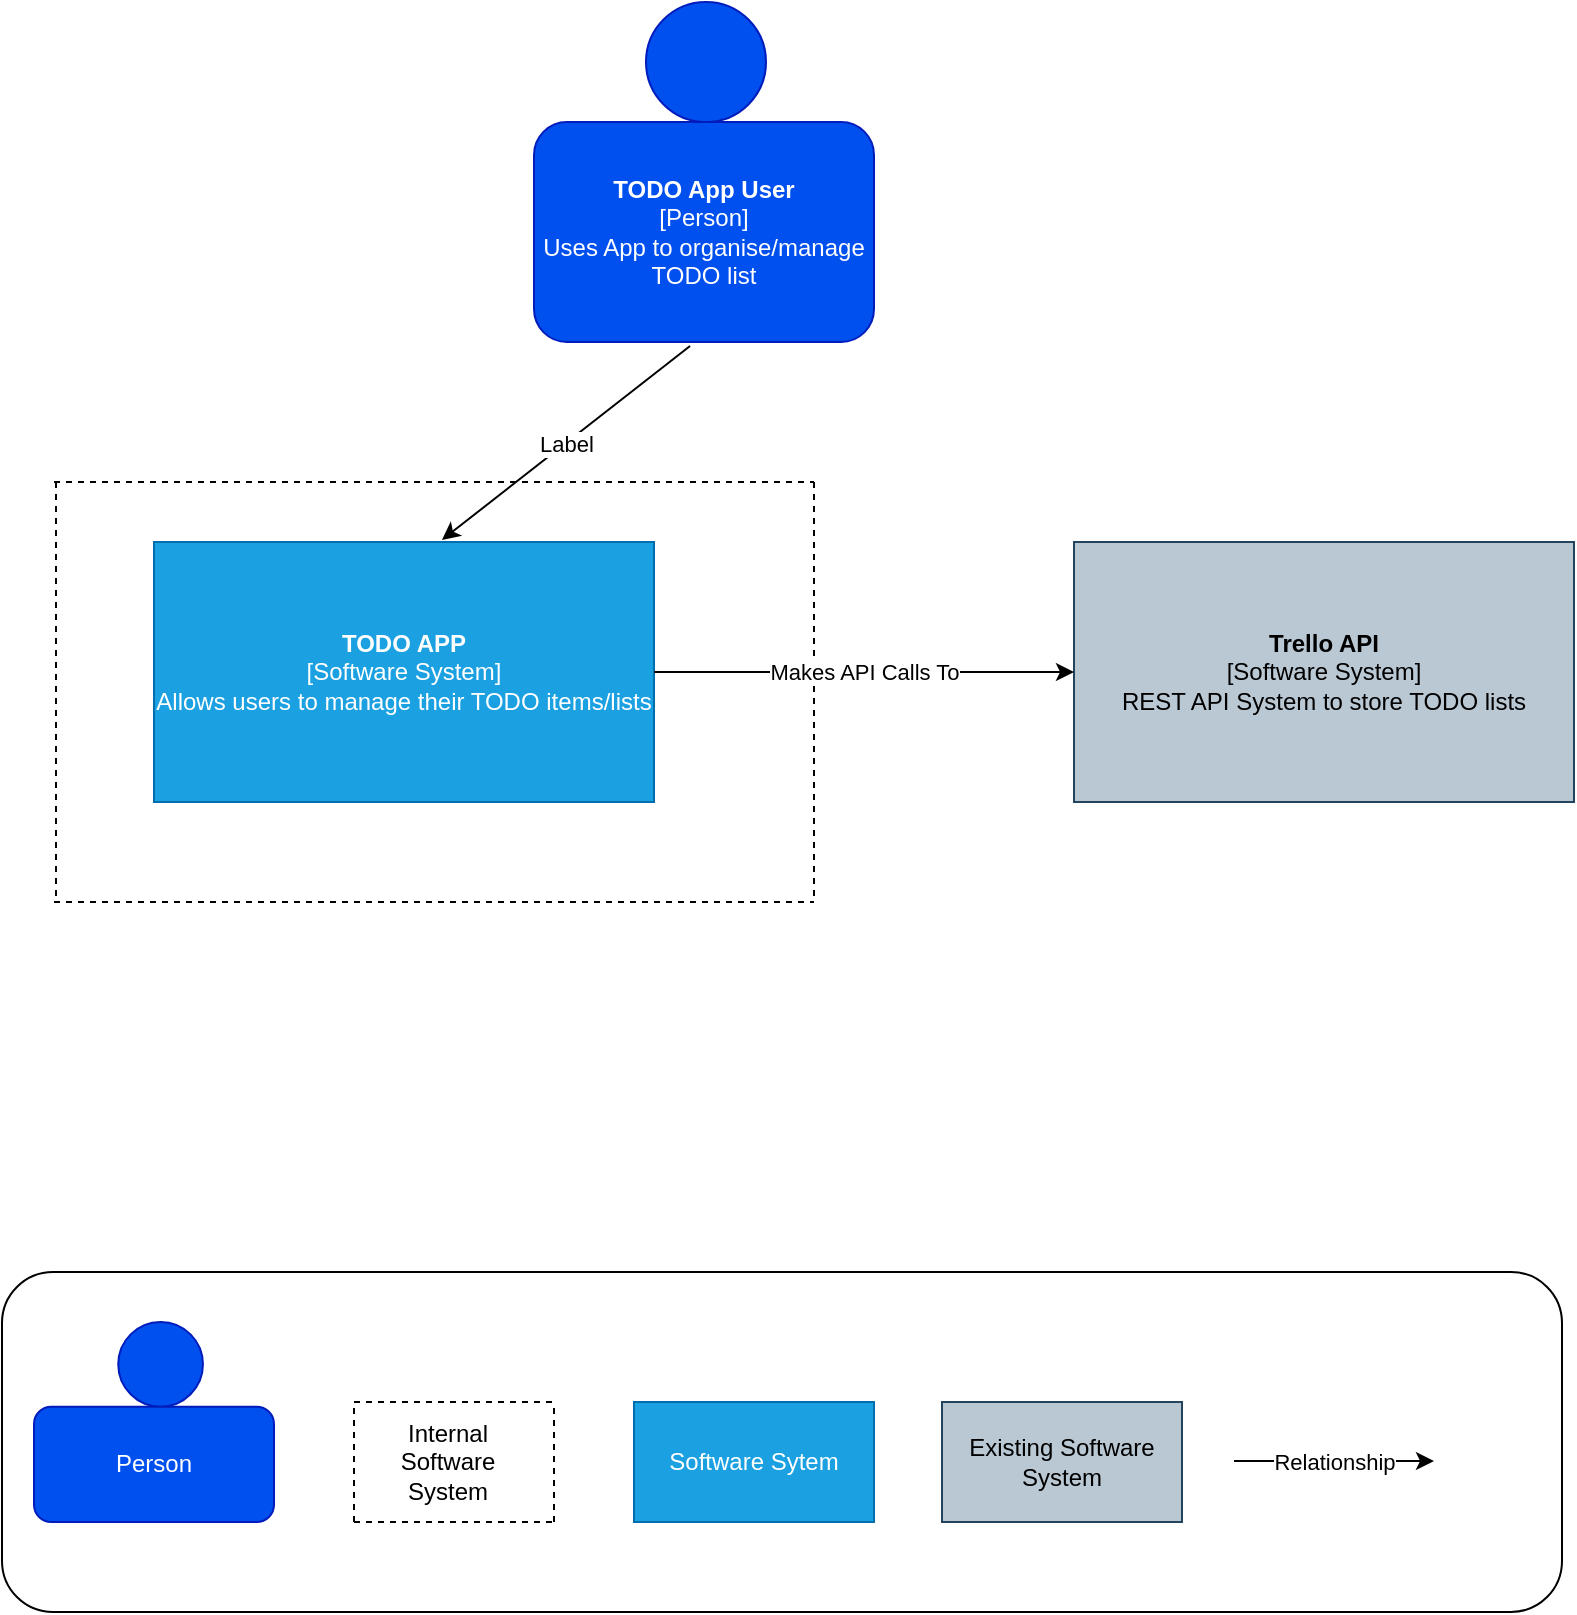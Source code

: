 <mxfile version="14.6.10" type="device"><diagram id="Ilzs4Z3DsbIus3A4YLc-" name="Page-1"><mxGraphModel dx="946" dy="547" grid="1" gridSize="10" guides="1" tooltips="1" connect="1" arrows="1" fold="1" page="1" pageScale="1" pageWidth="827" pageHeight="1169" math="0" shadow="0"><root><mxCell id="0"/><mxCell id="1" parent="0"/><mxCell id="LaA7GnuEWP1vWHfMJByQ-8" value="" style="group" parent="1" vertex="1" connectable="0"><mxGeometry x="290" y="40" width="170" height="170" as="geometry"/></mxCell><mxCell id="LaA7GnuEWP1vWHfMJByQ-1" value="" style="ellipse;whiteSpace=wrap;html=1;aspect=fixed;fillColor=#0050ef;strokeColor=#001DBC;fontColor=#ffffff;" parent="LaA7GnuEWP1vWHfMJByQ-8" vertex="1"><mxGeometry x="56" width="60" height="60" as="geometry"/></mxCell><mxCell id="LaA7GnuEWP1vWHfMJByQ-2" value="&lt;div&gt;&lt;b&gt;TODO App User&lt;/b&gt;&lt;br&gt;&lt;/div&gt;&lt;div&gt;[Person]&lt;/div&gt;&lt;div&gt;Uses App to organise/manage TODO list&lt;br&gt;&lt;/div&gt;" style="rounded=1;whiteSpace=wrap;html=1;fillColor=#0050ef;strokeColor=#001DBC;fontColor=#ffffff;" parent="LaA7GnuEWP1vWHfMJByQ-8" vertex="1"><mxGeometry y="60" width="170" height="110" as="geometry"/></mxCell><mxCell id="LaA7GnuEWP1vWHfMJByQ-17" value="" style="group" parent="1" vertex="1" connectable="0"><mxGeometry x="50" y="280" width="750" height="210" as="geometry"/></mxCell><mxCell id="LaA7GnuEWP1vWHfMJByQ-10" value="" style="endArrow=none;dashed=1;html=1;" parent="LaA7GnuEWP1vWHfMJByQ-17" edge="1"><mxGeometry width="50" height="50" relative="1" as="geometry"><mxPoint x="1" as="sourcePoint"/><mxPoint x="1" y="210" as="targetPoint"/></mxGeometry></mxCell><mxCell id="LaA7GnuEWP1vWHfMJByQ-11" value="" style="endArrow=none;dashed=1;html=1;" parent="LaA7GnuEWP1vWHfMJByQ-17" edge="1"><mxGeometry width="50" height="50" relative="1" as="geometry"><mxPoint x="380" as="sourcePoint"/><mxPoint x="380" y="210" as="targetPoint"/><Array as="points"><mxPoint x="380" y="150"/></Array></mxGeometry></mxCell><mxCell id="LaA7GnuEWP1vWHfMJByQ-12" value="" style="endArrow=none;dashed=1;html=1;" parent="LaA7GnuEWP1vWHfMJByQ-17" edge="1"><mxGeometry width="50" height="50" relative="1" as="geometry"><mxPoint y="210" as="sourcePoint"/><mxPoint x="380" y="210" as="targetPoint"/></mxGeometry></mxCell><mxCell id="LaA7GnuEWP1vWHfMJByQ-16" value="" style="group" parent="LaA7GnuEWP1vWHfMJByQ-17" vertex="1" connectable="0"><mxGeometry width="750" height="160" as="geometry"/></mxCell><mxCell id="LaA7GnuEWP1vWHfMJByQ-4" value="&lt;div&gt;&lt;b&gt;TODO APP&lt;/b&gt;&lt;/div&gt;&lt;div&gt;[Software System]&lt;/div&gt;&lt;div&gt;Allows users to manage their TODO items/lists&lt;br&gt;&lt;/div&gt;" style="rounded=0;whiteSpace=wrap;html=1;fillColor=#1ba1e2;strokeColor=#006EAF;fontColor=#ffffff;" parent="LaA7GnuEWP1vWHfMJByQ-16" vertex="1"><mxGeometry x="50" y="30" width="250" height="130" as="geometry"/></mxCell><mxCell id="LaA7GnuEWP1vWHfMJByQ-5" value="&lt;div&gt;&lt;b&gt;Trello API&lt;/b&gt;&lt;/div&gt;&lt;div&gt;[Software System]&lt;/div&gt;&lt;div&gt;REST API System to store TODO lists&lt;br&gt;&lt;/div&gt;" style="rounded=0;whiteSpace=wrap;html=1;fillColor=#bac8d3;strokeColor=#23445d;" parent="LaA7GnuEWP1vWHfMJByQ-16" vertex="1"><mxGeometry x="510" y="30" width="250" height="130" as="geometry"/></mxCell><mxCell id="LaA7GnuEWP1vWHfMJByQ-9" value="" style="endArrow=none;dashed=1;html=1;" parent="LaA7GnuEWP1vWHfMJByQ-16" edge="1"><mxGeometry width="50" height="50" relative="1" as="geometry"><mxPoint as="sourcePoint"/><mxPoint x="380" as="targetPoint"/></mxGeometry></mxCell><mxCell id="LaA7GnuEWP1vWHfMJByQ-13" value="" style="endArrow=classic;html=1;entryX=0;entryY=0.5;entryDx=0;entryDy=0;exitX=1;exitY=0.5;exitDx=0;exitDy=0;" parent="LaA7GnuEWP1vWHfMJByQ-16" source="LaA7GnuEWP1vWHfMJByQ-4" target="LaA7GnuEWP1vWHfMJByQ-5" edge="1"><mxGeometry relative="1" as="geometry"><mxPoint x="320" y="90" as="sourcePoint"/><mxPoint x="500" y="95" as="targetPoint"/></mxGeometry></mxCell><mxCell id="LaA7GnuEWP1vWHfMJByQ-14" value="Makes API Calls To" style="edgeLabel;resizable=0;html=1;align=center;verticalAlign=middle;" parent="LaA7GnuEWP1vWHfMJByQ-13" connectable="0" vertex="1"><mxGeometry relative="1" as="geometry"/></mxCell><mxCell id="LaA7GnuEWP1vWHfMJByQ-33" value="" style="endArrow=classic;html=1;entryX=0.576;entryY=-0.008;entryDx=0;entryDy=0;entryPerimeter=0;exitX=0.459;exitY=1.018;exitDx=0;exitDy=0;exitPerimeter=0;" parent="1" source="LaA7GnuEWP1vWHfMJByQ-2" target="LaA7GnuEWP1vWHfMJByQ-4" edge="1"><mxGeometry relative="1" as="geometry"><mxPoint x="290" y="220" as="sourcePoint"/><mxPoint x="390" y="220" as="targetPoint"/></mxGeometry></mxCell><mxCell id="LaA7GnuEWP1vWHfMJByQ-34" value="Label" style="edgeLabel;resizable=0;html=1;align=center;verticalAlign=middle;" parent="LaA7GnuEWP1vWHfMJByQ-33" connectable="0" vertex="1"><mxGeometry relative="1" as="geometry"/></mxCell><mxCell id="LaA7GnuEWP1vWHfMJByQ-36" value="" style="group" parent="1" vertex="1" connectable="0"><mxGeometry x="24" y="675" width="780" height="170" as="geometry"/></mxCell><mxCell id="LaA7GnuEWP1vWHfMJByQ-18" value="" style="rounded=1;whiteSpace=wrap;html=1;" parent="LaA7GnuEWP1vWHfMJByQ-36" vertex="1"><mxGeometry width="780" height="170" as="geometry"/></mxCell><mxCell id="LaA7GnuEWP1vWHfMJByQ-19" value="" style="group" parent="LaA7GnuEWP1vWHfMJByQ-36" vertex="1" connectable="0"><mxGeometry x="16" y="25" width="140" height="120" as="geometry"/></mxCell><mxCell id="LaA7GnuEWP1vWHfMJByQ-20" value="" style="ellipse;whiteSpace=wrap;html=1;aspect=fixed;fillColor=#0050ef;strokeColor=#001DBC;fontColor=#ffffff;" parent="LaA7GnuEWP1vWHfMJByQ-19" vertex="1"><mxGeometry x="42.118" width="42.353" height="42.353" as="geometry"/></mxCell><mxCell id="LaA7GnuEWP1vWHfMJByQ-21" value="Person" style="rounded=1;whiteSpace=wrap;html=1;fillColor=#0050ef;strokeColor=#001DBC;fontColor=#ffffff;" parent="LaA7GnuEWP1vWHfMJByQ-19" vertex="1"><mxGeometry y="42.35" width="120" height="57.65" as="geometry"/></mxCell><mxCell id="LaA7GnuEWP1vWHfMJByQ-28" value="" style="group" parent="LaA7GnuEWP1vWHfMJByQ-36" vertex="1" connectable="0"><mxGeometry x="176" y="65" width="100" height="60" as="geometry"/></mxCell><mxCell id="LaA7GnuEWP1vWHfMJByQ-24" value="" style="endArrow=none;dashed=1;html=1;" parent="LaA7GnuEWP1vWHfMJByQ-28" edge="1"><mxGeometry width="50" height="50" relative="1" as="geometry"><mxPoint as="sourcePoint"/><mxPoint x="100" as="targetPoint"/><Array as="points"><mxPoint/></Array></mxGeometry></mxCell><mxCell id="LaA7GnuEWP1vWHfMJByQ-25" value="" style="endArrow=none;dashed=1;html=1;" parent="LaA7GnuEWP1vWHfMJByQ-28" edge="1"><mxGeometry width="50" height="50" relative="1" as="geometry"><mxPoint x="100" y="60" as="sourcePoint"/><mxPoint x="100" as="targetPoint"/><Array as="points"/></mxGeometry></mxCell><mxCell id="LaA7GnuEWP1vWHfMJByQ-26" value="" style="endArrow=none;dashed=1;html=1;" parent="LaA7GnuEWP1vWHfMJByQ-28" edge="1"><mxGeometry width="50" height="50" relative="1" as="geometry"><mxPoint y="60" as="sourcePoint"/><mxPoint x="100" y="60" as="targetPoint"/><Array as="points"><mxPoint y="60"/></Array></mxGeometry></mxCell><mxCell id="LaA7GnuEWP1vWHfMJByQ-27" value="" style="endArrow=none;dashed=1;html=1;" parent="LaA7GnuEWP1vWHfMJByQ-28" edge="1"><mxGeometry width="50" height="50" relative="1" as="geometry"><mxPoint y="60" as="sourcePoint"/><mxPoint as="targetPoint"/><Array as="points"/></mxGeometry></mxCell><mxCell id="LaA7GnuEWP1vWHfMJByQ-29" value="Software Sytem" style="rounded=0;whiteSpace=wrap;html=1;fillColor=#1ba1e2;strokeColor=#006EAF;fontColor=#ffffff;" parent="LaA7GnuEWP1vWHfMJByQ-36" vertex="1"><mxGeometry x="316" y="65" width="120" height="60" as="geometry"/></mxCell><mxCell id="LaA7GnuEWP1vWHfMJByQ-30" value="Existing Software System" style="rounded=0;whiteSpace=wrap;html=1;fillColor=#bac8d3;strokeColor=#23445d;" parent="LaA7GnuEWP1vWHfMJByQ-36" vertex="1"><mxGeometry x="470" y="65" width="120" height="60" as="geometry"/></mxCell><mxCell id="LaA7GnuEWP1vWHfMJByQ-31" value="" style="endArrow=classic;html=1;" parent="LaA7GnuEWP1vWHfMJByQ-36" edge="1"><mxGeometry relative="1" as="geometry"><mxPoint x="616" y="94.5" as="sourcePoint"/><mxPoint x="716" y="94.5" as="targetPoint"/></mxGeometry></mxCell><mxCell id="LaA7GnuEWP1vWHfMJByQ-32" value="Relationship" style="edgeLabel;resizable=0;html=1;align=center;verticalAlign=middle;" parent="LaA7GnuEWP1vWHfMJByQ-31" connectable="0" vertex="1"><mxGeometry relative="1" as="geometry"/></mxCell><mxCell id="LaA7GnuEWP1vWHfMJByQ-35" value="Internal Software System" style="text;html=1;strokeColor=none;fillColor=none;align=center;verticalAlign=middle;whiteSpace=wrap;rounded=0;" parent="LaA7GnuEWP1vWHfMJByQ-36" vertex="1"><mxGeometry x="203" y="85" width="40" height="20" as="geometry"/></mxCell></root></mxGraphModel></diagram></mxfile>